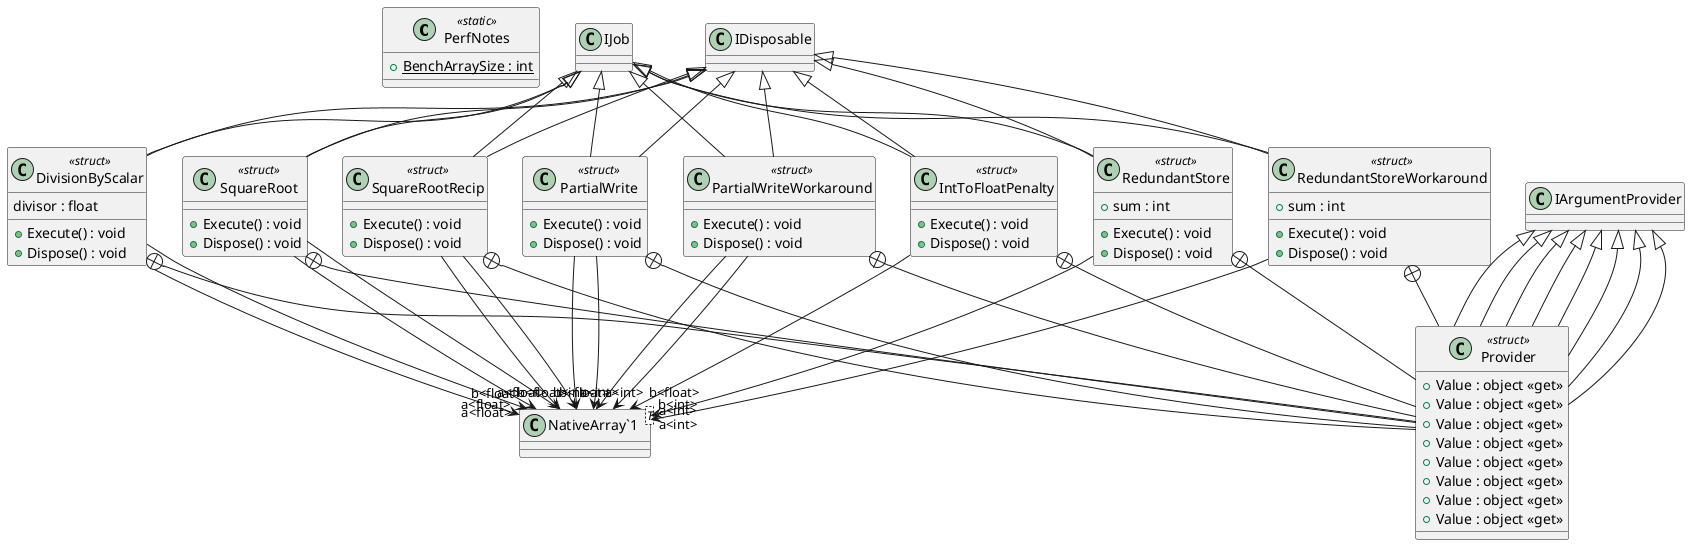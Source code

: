 @startuml
class PerfNotes <<static>> {
    + {static} BenchArraySize : int
}
class PartialWrite <<struct>> {
    + Execute() : void
    + Dispose() : void
}
class PartialWriteWorkaround <<struct>> {
    + Execute() : void
    + Dispose() : void
}
class IntToFloatPenalty <<struct>> {
    + Execute() : void
    + Dispose() : void
}
class DivisionByScalar <<struct>> {
    divisor : float
    + Execute() : void
    + Dispose() : void
}
class SquareRoot <<struct>> {
    + Execute() : void
    + Dispose() : void
}
class SquareRootRecip <<struct>> {
    + Execute() : void
    + Dispose() : void
}
class RedundantStore <<struct>> {
    + sum : int
    + Execute() : void
    + Dispose() : void
}
class RedundantStoreWorkaround <<struct>> {
    + sum : int
    + Execute() : void
    + Dispose() : void
}
class "NativeArray`1"<T> {
}
class Provider <<struct>> {
    + Value : object <<get>>
}
class Provider <<struct>> {
    + Value : object <<get>>
}
class Provider <<struct>> {
    + Value : object <<get>>
}
class Provider <<struct>> {
    + Value : object <<get>>
}
class Provider <<struct>> {
    + Value : object <<get>>
}
class Provider <<struct>> {
    + Value : object <<get>>
}
class Provider <<struct>> {
    + Value : object <<get>>
}
class Provider <<struct>> {
    + Value : object <<get>>
}
IJob <|-- PartialWrite
IDisposable <|-- PartialWrite
PartialWrite --> "a<int>" "NativeArray`1"
PartialWrite --> "b<int>" "NativeArray`1"
IJob <|-- PartialWriteWorkaround
IDisposable <|-- PartialWriteWorkaround
PartialWriteWorkaround --> "a<int>" "NativeArray`1"
PartialWriteWorkaround --> "b<int>" "NativeArray`1"
IJob <|-- IntToFloatPenalty
IDisposable <|-- IntToFloatPenalty
IntToFloatPenalty --> "b<float>" "NativeArray`1"
IJob <|-- DivisionByScalar
IDisposable <|-- DivisionByScalar
DivisionByScalar --> "a<float>" "NativeArray`1"
DivisionByScalar --> "b<float>" "NativeArray`1"
IJob <|-- SquareRoot
IDisposable <|-- SquareRoot
SquareRoot --> "a<float>" "NativeArray`1"
SquareRoot --> "b<float>" "NativeArray`1"
IJob <|-- SquareRootRecip
IDisposable <|-- SquareRootRecip
SquareRootRecip --> "a<float>" "NativeArray`1"
SquareRootRecip --> "b<float>" "NativeArray`1"
IJob <|-- RedundantStore
IDisposable <|-- RedundantStore
RedundantStore --> "a<int>" "NativeArray`1"
IJob <|-- RedundantStoreWorkaround
IDisposable <|-- RedundantStoreWorkaround
RedundantStoreWorkaround --> "a<int>" "NativeArray`1"
PartialWrite +-- Provider
IArgumentProvider <|-- Provider
PartialWriteWorkaround +-- Provider
IArgumentProvider <|-- Provider
IntToFloatPenalty +-- Provider
IArgumentProvider <|-- Provider
DivisionByScalar +-- Provider
IArgumentProvider <|-- Provider
SquareRoot +-- Provider
IArgumentProvider <|-- Provider
SquareRootRecip +-- Provider
IArgumentProvider <|-- Provider
RedundantStore +-- Provider
IArgumentProvider <|-- Provider
RedundantStoreWorkaround +-- Provider
IArgumentProvider <|-- Provider
@enduml
